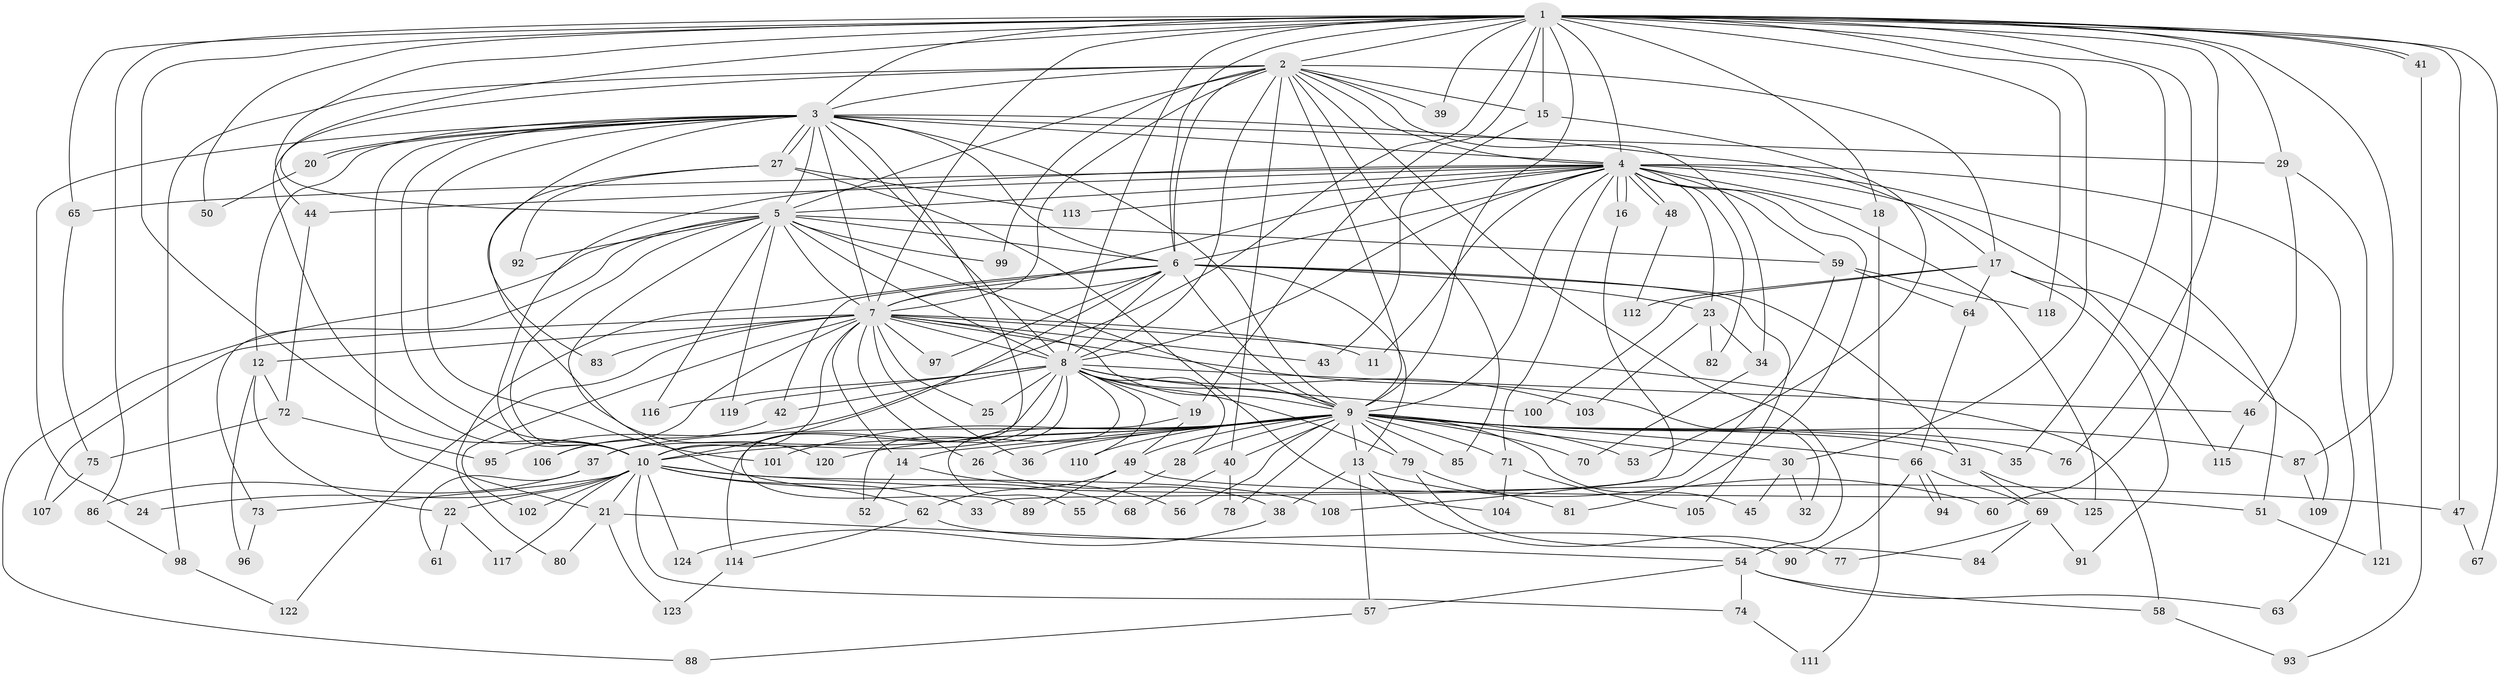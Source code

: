 // Generated by graph-tools (version 1.1) at 2025/11/02/27/25 16:11:00]
// undirected, 125 vertices, 275 edges
graph export_dot {
graph [start="1"]
  node [color=gray90,style=filled];
  1;
  2;
  3;
  4;
  5;
  6;
  7;
  8;
  9;
  10;
  11;
  12;
  13;
  14;
  15;
  16;
  17;
  18;
  19;
  20;
  21;
  22;
  23;
  24;
  25;
  26;
  27;
  28;
  29;
  30;
  31;
  32;
  33;
  34;
  35;
  36;
  37;
  38;
  39;
  40;
  41;
  42;
  43;
  44;
  45;
  46;
  47;
  48;
  49;
  50;
  51;
  52;
  53;
  54;
  55;
  56;
  57;
  58;
  59;
  60;
  61;
  62;
  63;
  64;
  65;
  66;
  67;
  68;
  69;
  70;
  71;
  72;
  73;
  74;
  75;
  76;
  77;
  78;
  79;
  80;
  81;
  82;
  83;
  84;
  85;
  86;
  87;
  88;
  89;
  90;
  91;
  92;
  93;
  94;
  95;
  96;
  97;
  98;
  99;
  100;
  101;
  102;
  103;
  104;
  105;
  106;
  107;
  108;
  109;
  110;
  111;
  112;
  113;
  114;
  115;
  116;
  117;
  118;
  119;
  120;
  121;
  122;
  123;
  124;
  125;
  1 -- 2;
  1 -- 3;
  1 -- 4;
  1 -- 5;
  1 -- 6;
  1 -- 7;
  1 -- 8;
  1 -- 9;
  1 -- 10;
  1 -- 15;
  1 -- 18;
  1 -- 19;
  1 -- 29;
  1 -- 30;
  1 -- 35;
  1 -- 39;
  1 -- 41;
  1 -- 41;
  1 -- 44;
  1 -- 47;
  1 -- 50;
  1 -- 60;
  1 -- 65;
  1 -- 67;
  1 -- 76;
  1 -- 86;
  1 -- 87;
  1 -- 95;
  1 -- 118;
  2 -- 3;
  2 -- 4;
  2 -- 5;
  2 -- 6;
  2 -- 7;
  2 -- 8;
  2 -- 9;
  2 -- 10;
  2 -- 15;
  2 -- 17;
  2 -- 34;
  2 -- 39;
  2 -- 40;
  2 -- 54;
  2 -- 85;
  2 -- 98;
  2 -- 99;
  3 -- 4;
  3 -- 5;
  3 -- 6;
  3 -- 7;
  3 -- 8;
  3 -- 9;
  3 -- 10;
  3 -- 12;
  3 -- 17;
  3 -- 20;
  3 -- 20;
  3 -- 21;
  3 -- 24;
  3 -- 27;
  3 -- 27;
  3 -- 29;
  3 -- 83;
  3 -- 89;
  3 -- 101;
  4 -- 5;
  4 -- 6;
  4 -- 7;
  4 -- 8;
  4 -- 9;
  4 -- 10;
  4 -- 11;
  4 -- 16;
  4 -- 16;
  4 -- 18;
  4 -- 23;
  4 -- 44;
  4 -- 48;
  4 -- 48;
  4 -- 51;
  4 -- 59;
  4 -- 63;
  4 -- 65;
  4 -- 71;
  4 -- 81;
  4 -- 82;
  4 -- 113;
  4 -- 115;
  4 -- 125;
  5 -- 6;
  5 -- 7;
  5 -- 8;
  5 -- 9;
  5 -- 10;
  5 -- 59;
  5 -- 68;
  5 -- 73;
  5 -- 88;
  5 -- 92;
  5 -- 99;
  5 -- 116;
  5 -- 119;
  6 -- 7;
  6 -- 8;
  6 -- 9;
  6 -- 10;
  6 -- 13;
  6 -- 23;
  6 -- 31;
  6 -- 42;
  6 -- 80;
  6 -- 97;
  6 -- 105;
  7 -- 8;
  7 -- 9;
  7 -- 10;
  7 -- 11;
  7 -- 12;
  7 -- 14;
  7 -- 25;
  7 -- 26;
  7 -- 32;
  7 -- 36;
  7 -- 43;
  7 -- 58;
  7 -- 83;
  7 -- 97;
  7 -- 102;
  7 -- 106;
  7 -- 107;
  7 -- 122;
  8 -- 9;
  8 -- 10;
  8 -- 19;
  8 -- 25;
  8 -- 28;
  8 -- 37;
  8 -- 42;
  8 -- 46;
  8 -- 52;
  8 -- 79;
  8 -- 100;
  8 -- 103;
  8 -- 110;
  8 -- 114;
  8 -- 116;
  8 -- 119;
  9 -- 10;
  9 -- 13;
  9 -- 14;
  9 -- 26;
  9 -- 28;
  9 -- 30;
  9 -- 31;
  9 -- 35;
  9 -- 36;
  9 -- 37;
  9 -- 40;
  9 -- 45;
  9 -- 49;
  9 -- 53;
  9 -- 56;
  9 -- 66;
  9 -- 70;
  9 -- 71;
  9 -- 76;
  9 -- 78;
  9 -- 79;
  9 -- 85;
  9 -- 87;
  9 -- 101;
  9 -- 110;
  9 -- 120;
  10 -- 21;
  10 -- 22;
  10 -- 24;
  10 -- 33;
  10 -- 47;
  10 -- 62;
  10 -- 73;
  10 -- 74;
  10 -- 102;
  10 -- 108;
  10 -- 117;
  10 -- 124;
  12 -- 22;
  12 -- 72;
  12 -- 96;
  13 -- 38;
  13 -- 57;
  13 -- 60;
  13 -- 77;
  14 -- 52;
  14 -- 56;
  15 -- 43;
  15 -- 53;
  16 -- 33;
  17 -- 64;
  17 -- 91;
  17 -- 100;
  17 -- 109;
  17 -- 112;
  18 -- 111;
  19 -- 49;
  19 -- 55;
  20 -- 50;
  21 -- 54;
  21 -- 80;
  21 -- 123;
  22 -- 61;
  22 -- 117;
  23 -- 34;
  23 -- 82;
  23 -- 103;
  26 -- 38;
  27 -- 92;
  27 -- 104;
  27 -- 113;
  27 -- 120;
  28 -- 55;
  29 -- 46;
  29 -- 121;
  30 -- 32;
  30 -- 45;
  31 -- 69;
  31 -- 125;
  34 -- 70;
  37 -- 61;
  37 -- 86;
  38 -- 124;
  40 -- 68;
  40 -- 78;
  41 -- 93;
  42 -- 106;
  44 -- 72;
  46 -- 115;
  47 -- 67;
  48 -- 112;
  49 -- 51;
  49 -- 62;
  49 -- 89;
  51 -- 121;
  54 -- 57;
  54 -- 58;
  54 -- 63;
  54 -- 74;
  57 -- 88;
  58 -- 93;
  59 -- 64;
  59 -- 108;
  59 -- 118;
  62 -- 90;
  62 -- 114;
  64 -- 66;
  65 -- 75;
  66 -- 69;
  66 -- 90;
  66 -- 94;
  66 -- 94;
  69 -- 77;
  69 -- 84;
  69 -- 91;
  71 -- 104;
  71 -- 105;
  72 -- 75;
  72 -- 95;
  73 -- 96;
  74 -- 111;
  75 -- 107;
  79 -- 81;
  79 -- 84;
  86 -- 98;
  87 -- 109;
  98 -- 122;
  114 -- 123;
}
